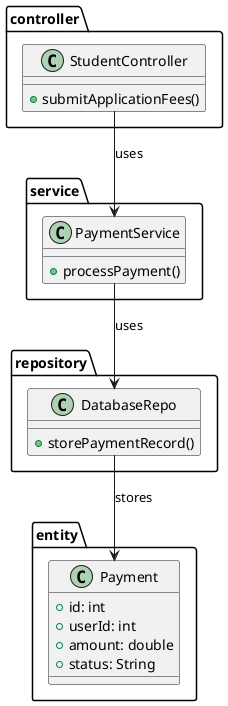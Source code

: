 @startuml
package controller {
    class StudentController {
        +submitApplicationFees()
    }
}

package repository {
    class DatabaseRepo {
        +storePaymentRecord()
    }
}

package service {
    class PaymentService {
        +processPayment()
    }
}

package entity {
    class Payment {
        +id: int
        +userId: int
        +amount: double
        +status: String
    }
}

StudentController --> PaymentService : uses
PaymentService --> DatabaseRepo : uses
DatabaseRepo --> Payment : stores
@enduml